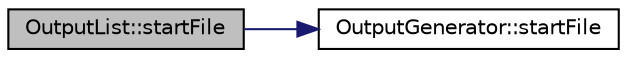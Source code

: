 digraph "OutputList::startFile"
{
 // LATEX_PDF_SIZE
  edge [fontname="Helvetica",fontsize="10",labelfontname="Helvetica",labelfontsize="10"];
  node [fontname="Helvetica",fontsize="10",shape=record];
  rankdir="LR";
  Node1 [label="OutputList::startFile",height=0.2,width=0.4,color="black", fillcolor="grey75", style="filled", fontcolor="black",tooltip=" "];
  Node1 -> Node2 [color="midnightblue",fontsize="10",style="solid",fontname="Helvetica"];
  Node2 [label="OutputGenerator::startFile",height=0.2,width=0.4,color="black", fillcolor="white", style="filled",URL="$classOutputGenerator.html#a99099c32ed4057e4036f2c0809aaeedc",tooltip=" "];
}
